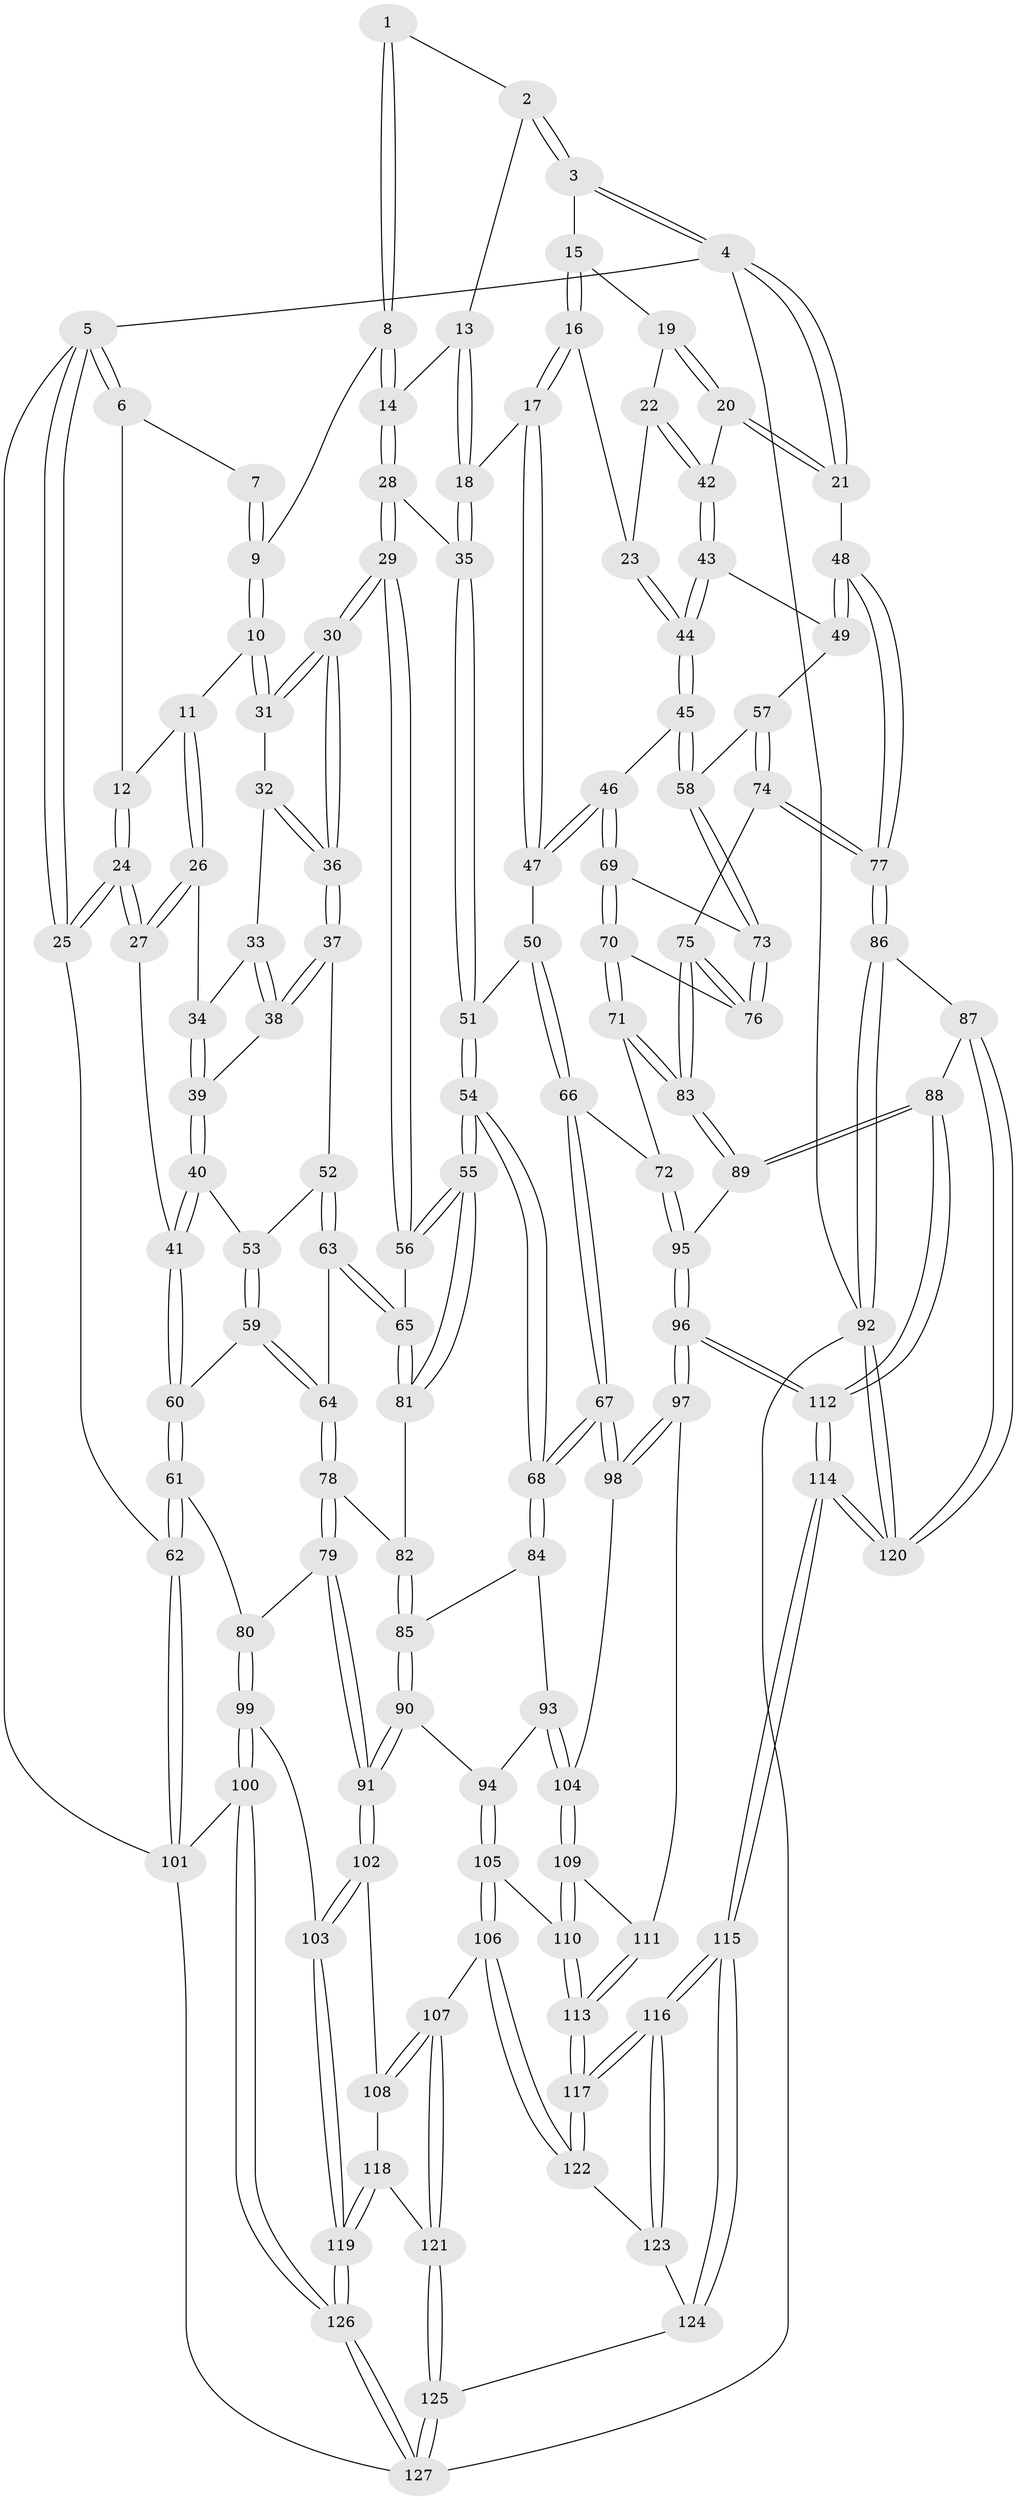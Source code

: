 // coarse degree distribution, {5: 0.26, 7: 0.06, 4: 0.4, 2: 0.04, 6: 0.08, 3: 0.16}
// Generated by graph-tools (version 1.1) at 2025/21/03/04/25 18:21:20]
// undirected, 127 vertices, 314 edges
graph export_dot {
graph [start="1"]
  node [color=gray90,style=filled];
  1 [pos="+0.46807001069303983+0"];
  2 [pos="+0.610343441633859+0"];
  3 [pos="+0.7174469930379832+0"];
  4 [pos="+1+0"];
  5 [pos="+0+0"];
  6 [pos="+0.13564588319733123+0"];
  7 [pos="+0.17000523453496505+0"];
  8 [pos="+0.37446440015951166+0.08382699898463475"];
  9 [pos="+0.35945744913903754+0.08354073804181925"];
  10 [pos="+0.2930948938310834+0.10246760969580823"];
  11 [pos="+0.15424946355459507+0"];
  12 [pos="+0.15285878809423836+0"];
  13 [pos="+0.6091888741879187+0"];
  14 [pos="+0.4221237717934884+0.12463490149124438"];
  15 [pos="+0.7413795022822671+0"];
  16 [pos="+0.7141871909967774+0.17278000349451342"];
  17 [pos="+0.7039501724706693+0.1841522196380708"];
  18 [pos="+0.5595631554573934+0.17132026512898488"];
  19 [pos="+0.8283517660491696+0.05136981887928736"];
  20 [pos="+1+0.10384296062941624"];
  21 [pos="+1+0"];
  22 [pos="+0.8524274921708268+0.1459618708519663"];
  23 [pos="+0.7868988098266603+0.16698896210942973"];
  24 [pos="+0+0.2186739687172873"];
  25 [pos="+0+0.22395987552233157"];
  26 [pos="+0.1294511919980418+0.09608591482296729"];
  27 [pos="+0.010040451576574665+0.22336637690586122"];
  28 [pos="+0.45544464694052794+0.18967551258593157"];
  29 [pos="+0.35466959811673054+0.2750915401891446"];
  30 [pos="+0.33831636192120174+0.2707943151740195"];
  31 [pos="+0.2919623037804851+0.10982903230380356"];
  32 [pos="+0.22594929234101807+0.1698196537909731"];
  33 [pos="+0.2036817742553546+0.16974635061204857"];
  34 [pos="+0.18652392502043186+0.1641927628479418"];
  35 [pos="+0.5355950146361477+0.19181596712241006"];
  36 [pos="+0.3338907082698143+0.27116780786127787"];
  37 [pos="+0.3257153753065529+0.2737954663900162"];
  38 [pos="+0.22088367805025247+0.23694782798253897"];
  39 [pos="+0.16039632088333056+0.24965132308474264"];
  40 [pos="+0.13746279380341625+0.273606927875869"];
  41 [pos="+0.04611737860682262+0.2520372311202415"];
  42 [pos="+0.9167701380126967+0.18416226830482194"];
  43 [pos="+0.8957885504665452+0.2606744538388079"];
  44 [pos="+0.836144490952421+0.30162506881631923"];
  45 [pos="+0.8298687682447108+0.30740961629091823"];
  46 [pos="+0.7639429371246341+0.32184192632474196"];
  47 [pos="+0.7353204480324401+0.3124367316946672"];
  48 [pos="+1+0.3540445057905195"];
  49 [pos="+0.9277874215358409+0.2873974303165555"];
  50 [pos="+0.7089005098516711+0.3267735607615512"];
  51 [pos="+0.5691947695328986+0.3130251170654628"];
  52 [pos="+0.2629639967698354+0.3127241389988538"];
  53 [pos="+0.14846876677828919+0.2873125294725391"];
  54 [pos="+0.4965886061812579+0.45946516684265687"];
  55 [pos="+0.49404361497248495+0.45746929683566767"];
  56 [pos="+0.36569701226932805+0.3029508180808115"];
  57 [pos="+0.9519568077485709+0.39275873269137856"];
  58 [pos="+0.8851872452760426+0.39639483504844786"];
  59 [pos="+0.1561462564659506+0.3787361455196762"];
  60 [pos="+0.07212400360921771+0.3914282769546508"];
  61 [pos="+0.03299748697317781+0.45377215447337393"];
  62 [pos="+0+0.4274555487204429"];
  63 [pos="+0.24548021244852908+0.3466833943269039"];
  64 [pos="+0.18779336699472884+0.4032136671090598"];
  65 [pos="+0.29569326114417616+0.43578041274554247"];
  66 [pos="+0.6341244652976827+0.5124904189501964"];
  67 [pos="+0.5438959971718085+0.5324634297216968"];
  68 [pos="+0.5104196631659756+0.4994474117492353"];
  69 [pos="+0.7816193937150424+0.4147857920177333"];
  70 [pos="+0.7672287166044517+0.47663665906098424"];
  71 [pos="+0.7453249120581744+0.5071775664599928"];
  72 [pos="+0.6520170536379867+0.5159978115387652"];
  73 [pos="+0.8711481290466011+0.42627649659974964"];
  74 [pos="+1+0.43785067673668715"];
  75 [pos="+0.902206989075556+0.5073447718501995"];
  76 [pos="+0.8723863599448793+0.4629031496662134"];
  77 [pos="+1+0.44136628669747224"];
  78 [pos="+0.20468649421116186+0.48123645005517157"];
  79 [pos="+0.12660290715466244+0.5391930667354801"];
  80 [pos="+0.11389564284252794+0.5393537300308034"];
  81 [pos="+0.2942577969954404+0.44360073566045644"];
  82 [pos="+0.25326970866789306+0.48725787997808245"];
  83 [pos="+0.8689705087669279+0.6141160342569041"];
  84 [pos="+0.3625436622417757+0.5518575139319916"];
  85 [pos="+0.306042007721213+0.5475598634891842"];
  86 [pos="+1+0.6970607685622455"];
  87 [pos="+1+0.7127903568408507"];
  88 [pos="+0.9885691647879551+0.7060398434062984"];
  89 [pos="+0.8813281870810169+0.6588718558949894"];
  90 [pos="+0.24233084446026296+0.6826551729186444"];
  91 [pos="+0.23246849115641907+0.6850077351526749"];
  92 [pos="+1+1"];
  93 [pos="+0.3618196065432261+0.6276668927776682"];
  94 [pos="+0.3216521327910509+0.7059959961582424"];
  95 [pos="+0.7771197944810934+0.7100073397405767"];
  96 [pos="+0.7593635544486197+0.7268249846611221"];
  97 [pos="+0.723458861937421+0.7274717162673227"];
  98 [pos="+0.540915435659635+0.5975216804601632"];
  99 [pos="+0+0.7359184265569559"];
  100 [pos="+0+0.7496780830953752"];
  101 [pos="+0+0.7525476573800477"];
  102 [pos="+0.1787492073879253+0.7490842692684107"];
  103 [pos="+0.06897256941564589+0.7653514122928818"];
  104 [pos="+0.5108379006018494+0.6655698968987064"];
  105 [pos="+0.4166485164373281+0.7776569720079903"];
  106 [pos="+0.4145233186387393+0.7902616314356917"];
  107 [pos="+0.3843629258700917+0.809302178041443"];
  108 [pos="+0.1970081367845044+0.7802681361762073"];
  109 [pos="+0.5087566039756991+0.6721706704298939"];
  110 [pos="+0.47500436437022675+0.726926541388843"];
  111 [pos="+0.6459615868686791+0.7797965489919528"];
  112 [pos="+0.7840823389289202+0.9512442519229278"];
  113 [pos="+0.6159295207185305+0.842273279964709"];
  114 [pos="+0.7454327393211727+1"];
  115 [pos="+0.6959893176009465+1"];
  116 [pos="+0.6892975758480101+1"];
  117 [pos="+0.6198885167880689+0.9642355461651784"];
  118 [pos="+0.223349285362926+0.840833885843503"];
  119 [pos="+0.1542821613725269+0.9748303569523715"];
  120 [pos="+0.7981173186605525+1"];
  121 [pos="+0.3090029051310993+0.8680712082094176"];
  122 [pos="+0.41737923456894677+0.7961787029853338"];
  123 [pos="+0.4172824854794639+0.8826698018616715"];
  124 [pos="+0.3464313018524441+1"];
  125 [pos="+0.289035551111177+1"];
  126 [pos="+0.1501167125985007+1"];
  127 [pos="+0.18748681831910696+1"];
  1 -- 2;
  1 -- 8;
  1 -- 8;
  2 -- 3;
  2 -- 3;
  2 -- 13;
  3 -- 4;
  3 -- 4;
  3 -- 15;
  4 -- 5;
  4 -- 21;
  4 -- 21;
  4 -- 92;
  5 -- 6;
  5 -- 6;
  5 -- 25;
  5 -- 25;
  5 -- 101;
  6 -- 7;
  6 -- 12;
  7 -- 9;
  7 -- 9;
  8 -- 9;
  8 -- 14;
  8 -- 14;
  9 -- 10;
  9 -- 10;
  10 -- 11;
  10 -- 31;
  10 -- 31;
  11 -- 12;
  11 -- 26;
  11 -- 26;
  12 -- 24;
  12 -- 24;
  13 -- 14;
  13 -- 18;
  13 -- 18;
  14 -- 28;
  14 -- 28;
  15 -- 16;
  15 -- 16;
  15 -- 19;
  16 -- 17;
  16 -- 17;
  16 -- 23;
  17 -- 18;
  17 -- 47;
  17 -- 47;
  18 -- 35;
  18 -- 35;
  19 -- 20;
  19 -- 20;
  19 -- 22;
  20 -- 21;
  20 -- 21;
  20 -- 42;
  21 -- 48;
  22 -- 23;
  22 -- 42;
  22 -- 42;
  23 -- 44;
  23 -- 44;
  24 -- 25;
  24 -- 25;
  24 -- 27;
  24 -- 27;
  25 -- 62;
  26 -- 27;
  26 -- 27;
  26 -- 34;
  27 -- 41;
  28 -- 29;
  28 -- 29;
  28 -- 35;
  29 -- 30;
  29 -- 30;
  29 -- 56;
  29 -- 56;
  30 -- 31;
  30 -- 31;
  30 -- 36;
  30 -- 36;
  31 -- 32;
  32 -- 33;
  32 -- 36;
  32 -- 36;
  33 -- 34;
  33 -- 38;
  33 -- 38;
  34 -- 39;
  34 -- 39;
  35 -- 51;
  35 -- 51;
  36 -- 37;
  36 -- 37;
  37 -- 38;
  37 -- 38;
  37 -- 52;
  38 -- 39;
  39 -- 40;
  39 -- 40;
  40 -- 41;
  40 -- 41;
  40 -- 53;
  41 -- 60;
  41 -- 60;
  42 -- 43;
  42 -- 43;
  43 -- 44;
  43 -- 44;
  43 -- 49;
  44 -- 45;
  44 -- 45;
  45 -- 46;
  45 -- 58;
  45 -- 58;
  46 -- 47;
  46 -- 47;
  46 -- 69;
  46 -- 69;
  47 -- 50;
  48 -- 49;
  48 -- 49;
  48 -- 77;
  48 -- 77;
  49 -- 57;
  50 -- 51;
  50 -- 66;
  50 -- 66;
  51 -- 54;
  51 -- 54;
  52 -- 53;
  52 -- 63;
  52 -- 63;
  53 -- 59;
  53 -- 59;
  54 -- 55;
  54 -- 55;
  54 -- 68;
  54 -- 68;
  55 -- 56;
  55 -- 56;
  55 -- 81;
  55 -- 81;
  56 -- 65;
  57 -- 58;
  57 -- 74;
  57 -- 74;
  58 -- 73;
  58 -- 73;
  59 -- 60;
  59 -- 64;
  59 -- 64;
  60 -- 61;
  60 -- 61;
  61 -- 62;
  61 -- 62;
  61 -- 80;
  62 -- 101;
  62 -- 101;
  63 -- 64;
  63 -- 65;
  63 -- 65;
  64 -- 78;
  64 -- 78;
  65 -- 81;
  65 -- 81;
  66 -- 67;
  66 -- 67;
  66 -- 72;
  67 -- 68;
  67 -- 68;
  67 -- 98;
  67 -- 98;
  68 -- 84;
  68 -- 84;
  69 -- 70;
  69 -- 70;
  69 -- 73;
  70 -- 71;
  70 -- 71;
  70 -- 76;
  71 -- 72;
  71 -- 83;
  71 -- 83;
  72 -- 95;
  72 -- 95;
  73 -- 76;
  73 -- 76;
  74 -- 75;
  74 -- 77;
  74 -- 77;
  75 -- 76;
  75 -- 76;
  75 -- 83;
  75 -- 83;
  77 -- 86;
  77 -- 86;
  78 -- 79;
  78 -- 79;
  78 -- 82;
  79 -- 80;
  79 -- 91;
  79 -- 91;
  80 -- 99;
  80 -- 99;
  81 -- 82;
  82 -- 85;
  82 -- 85;
  83 -- 89;
  83 -- 89;
  84 -- 85;
  84 -- 93;
  85 -- 90;
  85 -- 90;
  86 -- 87;
  86 -- 92;
  86 -- 92;
  87 -- 88;
  87 -- 120;
  87 -- 120;
  88 -- 89;
  88 -- 89;
  88 -- 112;
  88 -- 112;
  89 -- 95;
  90 -- 91;
  90 -- 91;
  90 -- 94;
  91 -- 102;
  91 -- 102;
  92 -- 120;
  92 -- 120;
  92 -- 127;
  93 -- 94;
  93 -- 104;
  93 -- 104;
  94 -- 105;
  94 -- 105;
  95 -- 96;
  95 -- 96;
  96 -- 97;
  96 -- 97;
  96 -- 112;
  96 -- 112;
  97 -- 98;
  97 -- 98;
  97 -- 111;
  98 -- 104;
  99 -- 100;
  99 -- 100;
  99 -- 103;
  100 -- 101;
  100 -- 126;
  100 -- 126;
  101 -- 127;
  102 -- 103;
  102 -- 103;
  102 -- 108;
  103 -- 119;
  103 -- 119;
  104 -- 109;
  104 -- 109;
  105 -- 106;
  105 -- 106;
  105 -- 110;
  106 -- 107;
  106 -- 122;
  106 -- 122;
  107 -- 108;
  107 -- 108;
  107 -- 121;
  107 -- 121;
  108 -- 118;
  109 -- 110;
  109 -- 110;
  109 -- 111;
  110 -- 113;
  110 -- 113;
  111 -- 113;
  111 -- 113;
  112 -- 114;
  112 -- 114;
  113 -- 117;
  113 -- 117;
  114 -- 115;
  114 -- 115;
  114 -- 120;
  114 -- 120;
  115 -- 116;
  115 -- 116;
  115 -- 124;
  115 -- 124;
  116 -- 117;
  116 -- 117;
  116 -- 123;
  116 -- 123;
  117 -- 122;
  117 -- 122;
  118 -- 119;
  118 -- 119;
  118 -- 121;
  119 -- 126;
  119 -- 126;
  121 -- 125;
  121 -- 125;
  122 -- 123;
  123 -- 124;
  124 -- 125;
  125 -- 127;
  125 -- 127;
  126 -- 127;
  126 -- 127;
}

